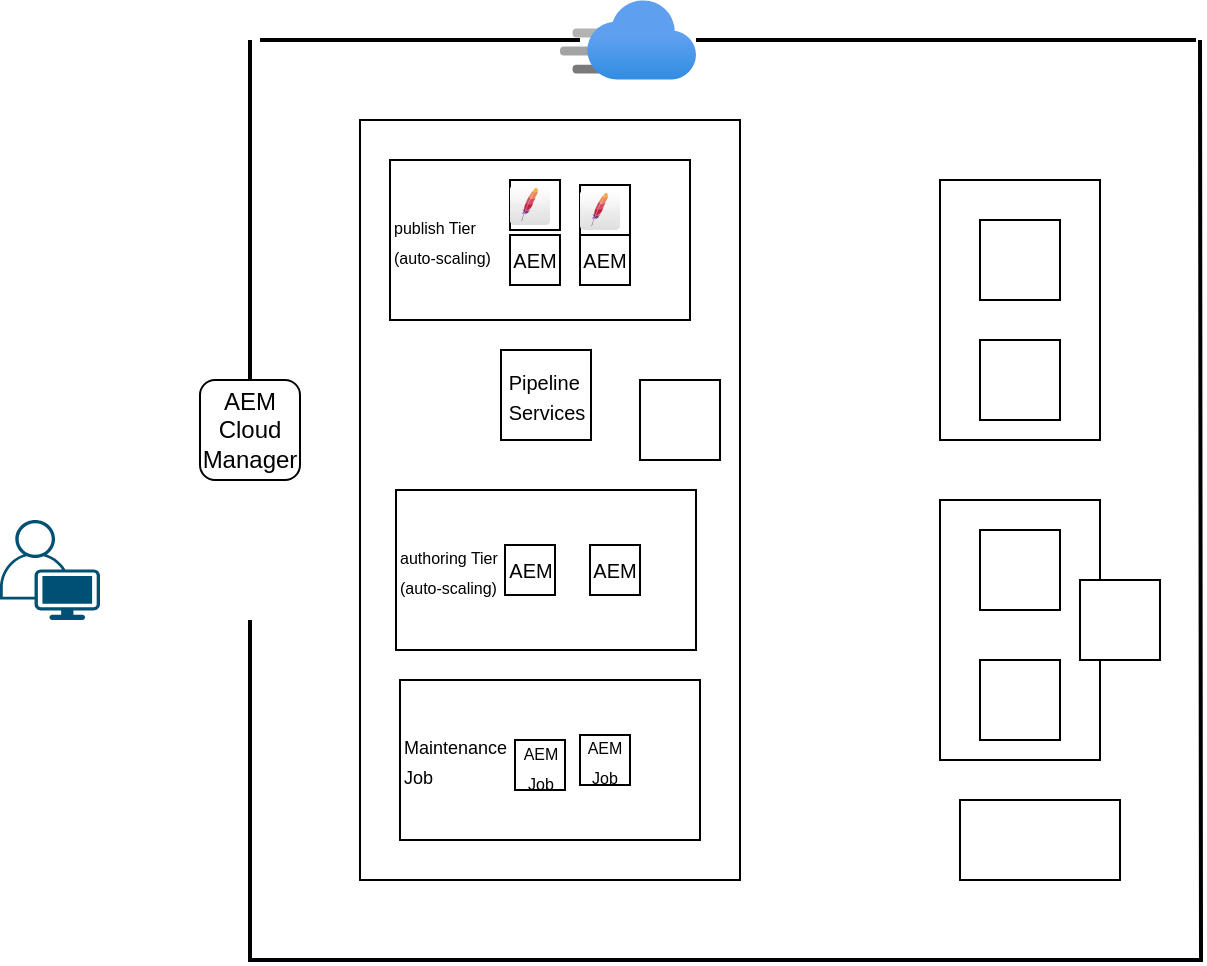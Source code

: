 <mxfile version="15.5.0" type="github">
  <diagram id="4n4w0kmiUVU8pFzdFYyA" name="Page-1">
    <mxGraphModel dx="782" dy="411" grid="1" gridSize="10" guides="1" tooltips="1" connect="1" arrows="1" fold="1" page="1" pageScale="1" pageWidth="850" pageHeight="1100" math="0" shadow="0">
      <root>
        <mxCell id="0" />
        <mxCell id="1" parent="0" />
        <mxCell id="jrIEUQr6uG9GV9tWBSDz-2" value="" style="points=[[0.35,0,0],[0.98,0.51,0],[1,0.71,0],[0.67,1,0],[0,0.795,0],[0,0.65,0]];verticalLabelPosition=bottom;sketch=0;html=1;verticalAlign=top;aspect=fixed;align=center;pointerEvents=1;shape=mxgraph.cisco19.user;fillColor=#005073;strokeColor=none;" vertex="1" parent="1">
          <mxGeometry x="40" y="260" width="50" height="50" as="geometry" />
        </mxCell>
        <mxCell id="jrIEUQr6uG9GV9tWBSDz-3" value="" style="shape=image;html=1;verticalAlign=top;verticalLabelPosition=bottom;labelBackgroundColor=#ffffff;imageAspect=0;aspect=fixed;image=https://cdn4.iconfinder.com/data/icons/socialcones/508/Github-128.png" vertex="1" parent="1">
          <mxGeometry x="140" y="260" width="50" height="50" as="geometry" />
        </mxCell>
        <mxCell id="jrIEUQr6uG9GV9tWBSDz-4" value="AEM Cloud Manager" style="rounded=1;whiteSpace=wrap;html=1;" vertex="1" parent="1">
          <mxGeometry x="140" y="190" width="50" height="50" as="geometry" />
        </mxCell>
        <mxCell id="jrIEUQr6uG9GV9tWBSDz-5" value="" style="endArrow=none;html=1;strokeWidth=2;rounded=0;edgeStyle=orthogonalEdgeStyle;exitX=1;exitY=0.5;exitDx=0;exitDy=0;exitPerimeter=0;" edge="1" parent="1" source="jrIEUQr6uG9GV9tWBSDz-8">
          <mxGeometry width="50" height="50" relative="1" as="geometry">
            <mxPoint x="170" y="470" as="sourcePoint" />
            <mxPoint x="640" y="20" as="targetPoint" />
          </mxGeometry>
        </mxCell>
        <mxCell id="jrIEUQr6uG9GV9tWBSDz-8" value="" style="line;strokeWidth=2;direction=south;html=1;" vertex="1" parent="1">
          <mxGeometry x="160" y="310" width="10" height="160" as="geometry" />
        </mxCell>
        <mxCell id="jrIEUQr6uG9GV9tWBSDz-9" value="" style="line;strokeWidth=2;direction=south;html=1;" vertex="1" parent="1">
          <mxGeometry x="160" y="20" width="10" height="170" as="geometry" />
        </mxCell>
        <mxCell id="jrIEUQr6uG9GV9tWBSDz-10" value="" style="line;strokeWidth=2;direction=west;html=1;" vertex="1" parent="1">
          <mxGeometry x="170" y="15" width="160" height="10" as="geometry" />
        </mxCell>
        <mxCell id="jrIEUQr6uG9GV9tWBSDz-11" value="" style="aspect=fixed;html=1;points=[];align=center;image;fontSize=12;image=img/lib/azure2/app_services/CDN_Profiles.svg;" vertex="1" parent="1">
          <mxGeometry x="320" width="68" height="40" as="geometry" />
        </mxCell>
        <mxCell id="jrIEUQr6uG9GV9tWBSDz-12" value="" style="line;strokeWidth=2;direction=west;html=1;" vertex="1" parent="1">
          <mxGeometry x="388" y="15" width="250" height="10" as="geometry" />
        </mxCell>
        <mxCell id="jrIEUQr6uG9GV9tWBSDz-14" value="" style="rounded=0;whiteSpace=wrap;html=1;direction=south;" vertex="1" parent="1">
          <mxGeometry x="270" y="90" width="60" height="120" as="geometry" />
        </mxCell>
        <mxCell id="jrIEUQr6uG9GV9tWBSDz-15" value="" style="rounded=0;whiteSpace=wrap;html=1;direction=south;" vertex="1" parent="1">
          <mxGeometry x="220" y="60" width="190" height="380" as="geometry" />
        </mxCell>
        <mxCell id="jrIEUQr6uG9GV9tWBSDz-16" value="" style="rounded=0;whiteSpace=wrap;html=1;direction=west;" vertex="1" parent="1">
          <mxGeometry x="520" y="400" width="80" height="40" as="geometry" />
        </mxCell>
        <mxCell id="jrIEUQr6uG9GV9tWBSDz-17" value="" style="rounded=0;whiteSpace=wrap;html=1;direction=south;" vertex="1" parent="1">
          <mxGeometry x="510" y="250" width="80" height="130" as="geometry" />
        </mxCell>
        <mxCell id="jrIEUQr6uG9GV9tWBSDz-18" value="" style="rounded=0;whiteSpace=wrap;html=1;direction=south;" vertex="1" parent="1">
          <mxGeometry x="510" y="90" width="80" height="130" as="geometry" />
        </mxCell>
        <mxCell id="jrIEUQr6uG9GV9tWBSDz-20" value="" style="whiteSpace=wrap;html=1;aspect=fixed;" vertex="1" parent="1">
          <mxGeometry x="530" y="110" width="40" height="40" as="geometry" />
        </mxCell>
        <mxCell id="jrIEUQr6uG9GV9tWBSDz-21" value="" style="whiteSpace=wrap;html=1;aspect=fixed;" vertex="1" parent="1">
          <mxGeometry x="530" y="170" width="40" height="40" as="geometry" />
        </mxCell>
        <mxCell id="jrIEUQr6uG9GV9tWBSDz-22" value="" style="whiteSpace=wrap;html=1;aspect=fixed;" vertex="1" parent="1">
          <mxGeometry x="530" y="265" width="40" height="40" as="geometry" />
        </mxCell>
        <mxCell id="jrIEUQr6uG9GV9tWBSDz-23" value="" style="whiteSpace=wrap;html=1;aspect=fixed;" vertex="1" parent="1">
          <mxGeometry x="530" y="330" width="40" height="40" as="geometry" />
        </mxCell>
        <mxCell id="jrIEUQr6uG9GV9tWBSDz-24" value="" style="whiteSpace=wrap;html=1;aspect=fixed;" vertex="1" parent="1">
          <mxGeometry x="580" y="290" width="40" height="40" as="geometry" />
        </mxCell>
        <mxCell id="jrIEUQr6uG9GV9tWBSDz-26" value="&lt;font style=&quot;font-size: 10px&quot;&gt;Pipeline&amp;nbsp;&lt;br&gt;Services&lt;/font&gt;" style="whiteSpace=wrap;html=1;aspect=fixed;" vertex="1" parent="1">
          <mxGeometry x="290.5" y="175" width="45" height="45" as="geometry" />
        </mxCell>
        <mxCell id="jrIEUQr6uG9GV9tWBSDz-27" value="&lt;font style=&quot;font-size: 9px&quot;&gt;Maintenance&lt;br&gt;Job&lt;/font&gt;" style="rounded=0;whiteSpace=wrap;html=1;align=left;" vertex="1" parent="1">
          <mxGeometry x="240" y="340" width="150" height="80" as="geometry" />
        </mxCell>
        <mxCell id="jrIEUQr6uG9GV9tWBSDz-30" value="&lt;font style=&quot;font-size: 8px&quot;&gt;publish Tier&lt;br&gt;(auto-scaling)&lt;/font&gt;" style="rounded=0;whiteSpace=wrap;html=1;align=left;" vertex="1" parent="1">
          <mxGeometry x="235" y="80" width="150" height="80" as="geometry" />
        </mxCell>
        <mxCell id="jrIEUQr6uG9GV9tWBSDz-31" value="&lt;font style=&quot;font-size: 8px&quot;&gt;authoring Tier&lt;br&gt;(auto-scaling)&lt;/font&gt;" style="rounded=0;whiteSpace=wrap;html=1;align=left;" vertex="1" parent="1">
          <mxGeometry x="238" y="245" width="150" height="80" as="geometry" />
        </mxCell>
        <mxCell id="jrIEUQr6uG9GV9tWBSDz-33" value="" style="whiteSpace=wrap;html=1;aspect=fixed;" vertex="1" parent="1">
          <mxGeometry x="360" y="190" width="40" height="40" as="geometry" />
        </mxCell>
        <mxCell id="jrIEUQr6uG9GV9tWBSDz-37" value="&lt;font style=&quot;font-size: 10px&quot;&gt;AEM&lt;/font&gt;" style="whiteSpace=wrap;html=1;aspect=fixed;" vertex="1" parent="1">
          <mxGeometry x="295" y="117.5" width="25" height="25" as="geometry" />
        </mxCell>
        <mxCell id="jrIEUQr6uG9GV9tWBSDz-38" value="&lt;font style=&quot;font-size: 10px&quot;&gt;AEM&lt;/font&gt;" style="whiteSpace=wrap;html=1;aspect=fixed;" vertex="1" parent="1">
          <mxGeometry x="330" y="117.5" width="25" height="25" as="geometry" />
        </mxCell>
        <mxCell id="jrIEUQr6uG9GV9tWBSDz-39" value="" style="whiteSpace=wrap;html=1;aspect=fixed;" vertex="1" parent="1">
          <mxGeometry x="330" y="92.5" width="25" height="25" as="geometry" />
        </mxCell>
        <mxCell id="jrIEUQr6uG9GV9tWBSDz-40" value="" style="whiteSpace=wrap;html=1;aspect=fixed;" vertex="1" parent="1">
          <mxGeometry x="295" y="90" width="25" height="25" as="geometry" />
        </mxCell>
        <mxCell id="jrIEUQr6uG9GV9tWBSDz-41" value="" style="dashed=0;outlineConnect=0;html=1;align=center;labelPosition=center;verticalLabelPosition=bottom;verticalAlign=top;shape=mxgraph.webicons.apache;gradientColor=#DFDEDE;fontSize=8;strokeWidth=2;" vertex="1" parent="1">
          <mxGeometry x="295" y="92.5" width="20" height="20" as="geometry" />
        </mxCell>
        <mxCell id="jrIEUQr6uG9GV9tWBSDz-42" value="" style="dashed=0;outlineConnect=0;html=1;align=center;labelPosition=center;verticalLabelPosition=bottom;verticalAlign=top;shape=mxgraph.webicons.apache;gradientColor=#DFDEDE;fontSize=8;strokeWidth=2;" vertex="1" parent="1">
          <mxGeometry x="330" y="95" width="20" height="20" as="geometry" />
        </mxCell>
        <mxCell id="jrIEUQr6uG9GV9tWBSDz-43" value="&lt;font style=&quot;font-size: 10px&quot;&gt;AEM&lt;/font&gt;" style="whiteSpace=wrap;html=1;aspect=fixed;" vertex="1" parent="1">
          <mxGeometry x="292.5" y="272.5" width="25" height="25" as="geometry" />
        </mxCell>
        <mxCell id="jrIEUQr6uG9GV9tWBSDz-44" value="&lt;font style=&quot;font-size: 10px&quot;&gt;AEM&lt;/font&gt;" style="whiteSpace=wrap;html=1;aspect=fixed;" vertex="1" parent="1">
          <mxGeometry x="335" y="272.5" width="25" height="25" as="geometry" />
        </mxCell>
        <mxCell id="jrIEUQr6uG9GV9tWBSDz-45" value="&lt;font style=&quot;font-size: 8px&quot;&gt;AEM Job&lt;/font&gt;" style="whiteSpace=wrap;html=1;aspect=fixed;" vertex="1" parent="1">
          <mxGeometry x="297.5" y="370" width="25" height="25" as="geometry" />
        </mxCell>
        <mxCell id="jrIEUQr6uG9GV9tWBSDz-46" value="&lt;font style=&quot;font-size: 8px&quot;&gt;AEM Job&lt;/font&gt;" style="whiteSpace=wrap;html=1;aspect=fixed;" vertex="1" parent="1">
          <mxGeometry x="330" y="367.5" width="25" height="25" as="geometry" />
        </mxCell>
      </root>
    </mxGraphModel>
  </diagram>
</mxfile>
